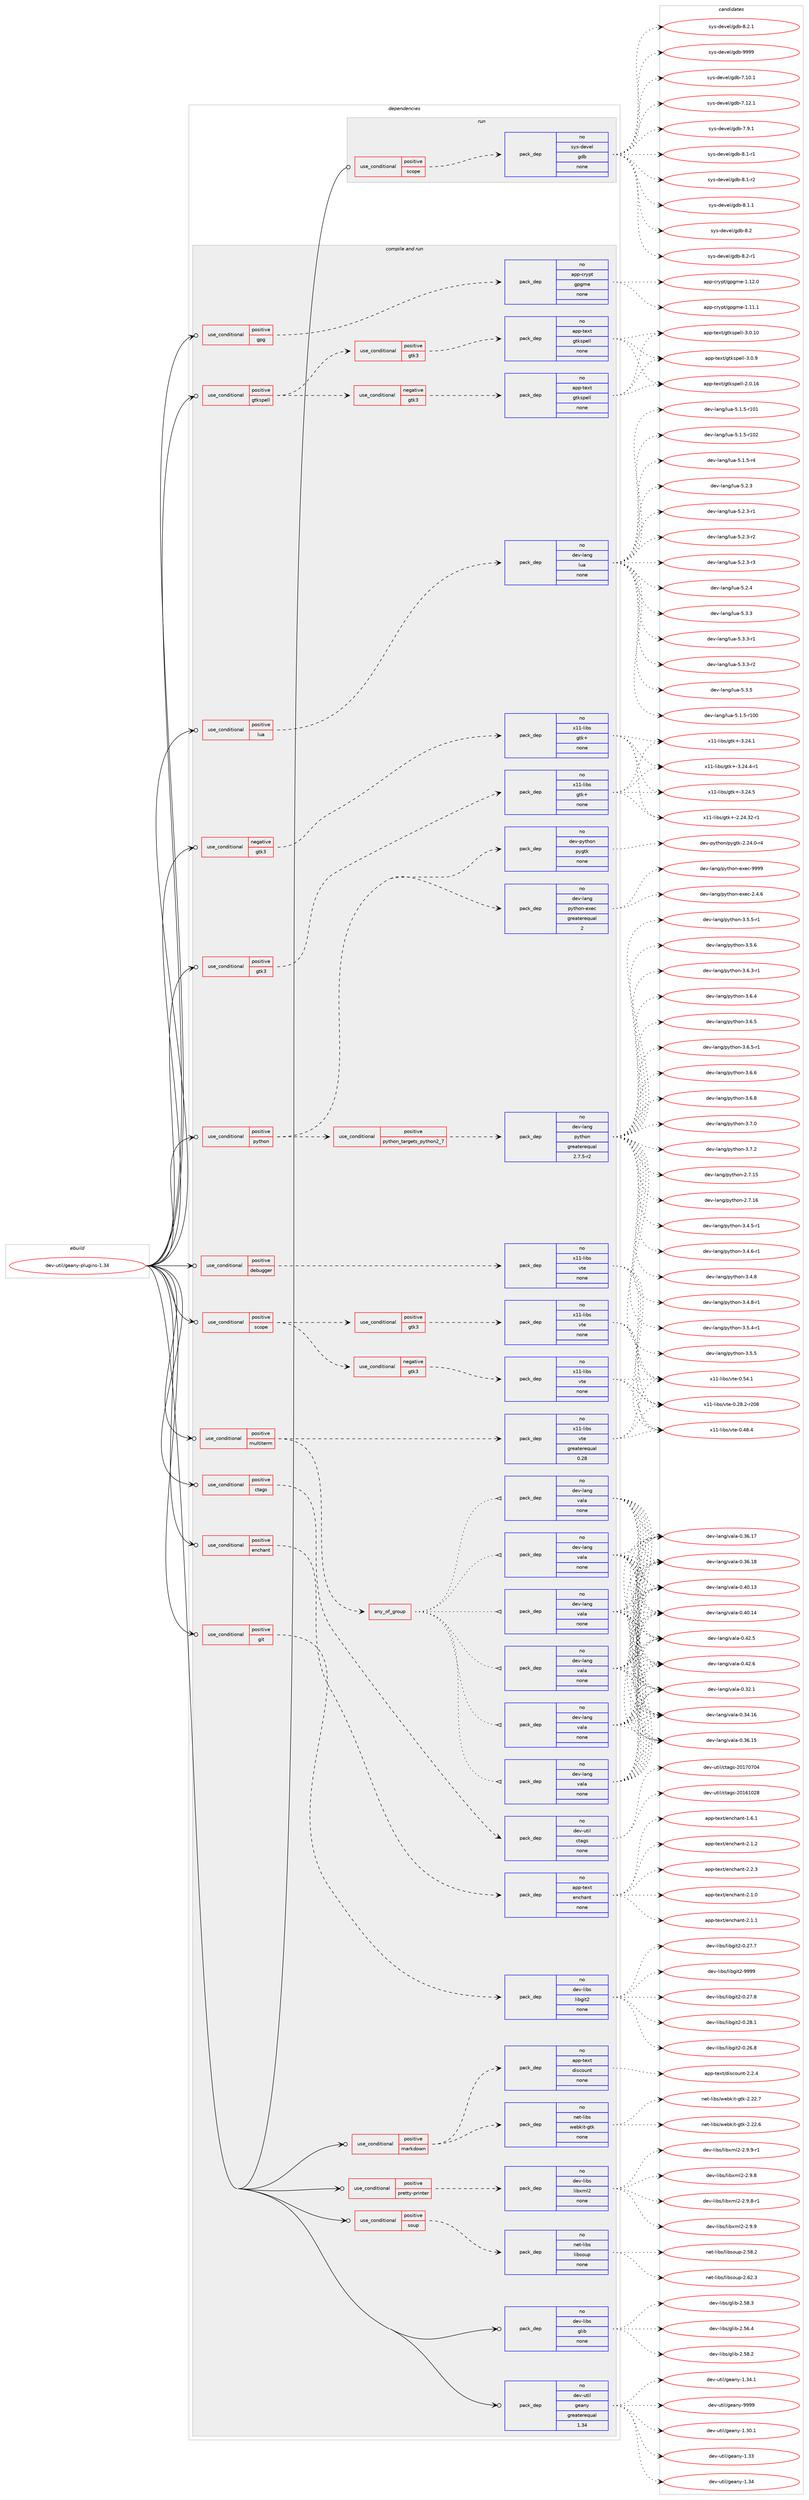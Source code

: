 digraph prolog {

# *************
# Graph options
# *************

newrank=true;
concentrate=true;
compound=true;
graph [rankdir=LR,fontname=Helvetica,fontsize=10,ranksep=1.5];#, ranksep=2.5, nodesep=0.2];
edge  [arrowhead=vee];
node  [fontname=Helvetica,fontsize=10];

# **********
# The ebuild
# **********

subgraph cluster_leftcol {
color=gray;
rank=same;
label=<<i>ebuild</i>>;
id [label="dev-util/geany-plugins-1.34", color=red, width=4, href="../dev-util/geany-plugins-1.34.svg"];
}

# ****************
# The dependencies
# ****************

subgraph cluster_midcol {
color=gray;
label=<<i>dependencies</i>>;
subgraph cluster_compile {
fillcolor="#eeeeee";
style=filled;
label=<<i>compile</i>>;
}
subgraph cluster_compileandrun {
fillcolor="#eeeeee";
style=filled;
label=<<i>compile and run</i>>;
subgraph cond424406 {
dependency1545572 [label=<<TABLE BORDER="0" CELLBORDER="1" CELLSPACING="0" CELLPADDING="4"><TR><TD ROWSPAN="3" CELLPADDING="10">use_conditional</TD></TR><TR><TD>negative</TD></TR><TR><TD>gtk3</TD></TR></TABLE>>, shape=none, color=red];
subgraph pack1097528 {
dependency1545573 [label=<<TABLE BORDER="0" CELLBORDER="1" CELLSPACING="0" CELLPADDING="4" WIDTH="220"><TR><TD ROWSPAN="6" CELLPADDING="30">pack_dep</TD></TR><TR><TD WIDTH="110">no</TD></TR><TR><TD>x11-libs</TD></TR><TR><TD>gtk+</TD></TR><TR><TD>none</TD></TR><TR><TD></TD></TR></TABLE>>, shape=none, color=blue];
}
dependency1545572:e -> dependency1545573:w [weight=20,style="dashed",arrowhead="vee"];
}
id:e -> dependency1545572:w [weight=20,style="solid",arrowhead="odotvee"];
subgraph cond424407 {
dependency1545574 [label=<<TABLE BORDER="0" CELLBORDER="1" CELLSPACING="0" CELLPADDING="4"><TR><TD ROWSPAN="3" CELLPADDING="10">use_conditional</TD></TR><TR><TD>positive</TD></TR><TR><TD>ctags</TD></TR></TABLE>>, shape=none, color=red];
subgraph pack1097529 {
dependency1545575 [label=<<TABLE BORDER="0" CELLBORDER="1" CELLSPACING="0" CELLPADDING="4" WIDTH="220"><TR><TD ROWSPAN="6" CELLPADDING="30">pack_dep</TD></TR><TR><TD WIDTH="110">no</TD></TR><TR><TD>dev-util</TD></TR><TR><TD>ctags</TD></TR><TR><TD>none</TD></TR><TR><TD></TD></TR></TABLE>>, shape=none, color=blue];
}
dependency1545574:e -> dependency1545575:w [weight=20,style="dashed",arrowhead="vee"];
}
id:e -> dependency1545574:w [weight=20,style="solid",arrowhead="odotvee"];
subgraph cond424408 {
dependency1545576 [label=<<TABLE BORDER="0" CELLBORDER="1" CELLSPACING="0" CELLPADDING="4"><TR><TD ROWSPAN="3" CELLPADDING="10">use_conditional</TD></TR><TR><TD>positive</TD></TR><TR><TD>debugger</TD></TR></TABLE>>, shape=none, color=red];
subgraph pack1097530 {
dependency1545577 [label=<<TABLE BORDER="0" CELLBORDER="1" CELLSPACING="0" CELLPADDING="4" WIDTH="220"><TR><TD ROWSPAN="6" CELLPADDING="30">pack_dep</TD></TR><TR><TD WIDTH="110">no</TD></TR><TR><TD>x11-libs</TD></TR><TR><TD>vte</TD></TR><TR><TD>none</TD></TR><TR><TD></TD></TR></TABLE>>, shape=none, color=blue];
}
dependency1545576:e -> dependency1545577:w [weight=20,style="dashed",arrowhead="vee"];
}
id:e -> dependency1545576:w [weight=20,style="solid",arrowhead="odotvee"];
subgraph cond424409 {
dependency1545578 [label=<<TABLE BORDER="0" CELLBORDER="1" CELLSPACING="0" CELLPADDING="4"><TR><TD ROWSPAN="3" CELLPADDING="10">use_conditional</TD></TR><TR><TD>positive</TD></TR><TR><TD>enchant</TD></TR></TABLE>>, shape=none, color=red];
subgraph pack1097531 {
dependency1545579 [label=<<TABLE BORDER="0" CELLBORDER="1" CELLSPACING="0" CELLPADDING="4" WIDTH="220"><TR><TD ROWSPAN="6" CELLPADDING="30">pack_dep</TD></TR><TR><TD WIDTH="110">no</TD></TR><TR><TD>app-text</TD></TR><TR><TD>enchant</TD></TR><TR><TD>none</TD></TR><TR><TD></TD></TR></TABLE>>, shape=none, color=blue];
}
dependency1545578:e -> dependency1545579:w [weight=20,style="dashed",arrowhead="vee"];
}
id:e -> dependency1545578:w [weight=20,style="solid",arrowhead="odotvee"];
subgraph cond424410 {
dependency1545580 [label=<<TABLE BORDER="0" CELLBORDER="1" CELLSPACING="0" CELLPADDING="4"><TR><TD ROWSPAN="3" CELLPADDING="10">use_conditional</TD></TR><TR><TD>positive</TD></TR><TR><TD>git</TD></TR></TABLE>>, shape=none, color=red];
subgraph pack1097532 {
dependency1545581 [label=<<TABLE BORDER="0" CELLBORDER="1" CELLSPACING="0" CELLPADDING="4" WIDTH="220"><TR><TD ROWSPAN="6" CELLPADDING="30">pack_dep</TD></TR><TR><TD WIDTH="110">no</TD></TR><TR><TD>dev-libs</TD></TR><TR><TD>libgit2</TD></TR><TR><TD>none</TD></TR><TR><TD></TD></TR></TABLE>>, shape=none, color=blue];
}
dependency1545580:e -> dependency1545581:w [weight=20,style="dashed",arrowhead="vee"];
}
id:e -> dependency1545580:w [weight=20,style="solid",arrowhead="odotvee"];
subgraph cond424411 {
dependency1545582 [label=<<TABLE BORDER="0" CELLBORDER="1" CELLSPACING="0" CELLPADDING="4"><TR><TD ROWSPAN="3" CELLPADDING="10">use_conditional</TD></TR><TR><TD>positive</TD></TR><TR><TD>gpg</TD></TR></TABLE>>, shape=none, color=red];
subgraph pack1097533 {
dependency1545583 [label=<<TABLE BORDER="0" CELLBORDER="1" CELLSPACING="0" CELLPADDING="4" WIDTH="220"><TR><TD ROWSPAN="6" CELLPADDING="30">pack_dep</TD></TR><TR><TD WIDTH="110">no</TD></TR><TR><TD>app-crypt</TD></TR><TR><TD>gpgme</TD></TR><TR><TD>none</TD></TR><TR><TD></TD></TR></TABLE>>, shape=none, color=blue];
}
dependency1545582:e -> dependency1545583:w [weight=20,style="dashed",arrowhead="vee"];
}
id:e -> dependency1545582:w [weight=20,style="solid",arrowhead="odotvee"];
subgraph cond424412 {
dependency1545584 [label=<<TABLE BORDER="0" CELLBORDER="1" CELLSPACING="0" CELLPADDING="4"><TR><TD ROWSPAN="3" CELLPADDING="10">use_conditional</TD></TR><TR><TD>positive</TD></TR><TR><TD>gtk3</TD></TR></TABLE>>, shape=none, color=red];
subgraph pack1097534 {
dependency1545585 [label=<<TABLE BORDER="0" CELLBORDER="1" CELLSPACING="0" CELLPADDING="4" WIDTH="220"><TR><TD ROWSPAN="6" CELLPADDING="30">pack_dep</TD></TR><TR><TD WIDTH="110">no</TD></TR><TR><TD>x11-libs</TD></TR><TR><TD>gtk+</TD></TR><TR><TD>none</TD></TR><TR><TD></TD></TR></TABLE>>, shape=none, color=blue];
}
dependency1545584:e -> dependency1545585:w [weight=20,style="dashed",arrowhead="vee"];
}
id:e -> dependency1545584:w [weight=20,style="solid",arrowhead="odotvee"];
subgraph cond424413 {
dependency1545586 [label=<<TABLE BORDER="0" CELLBORDER="1" CELLSPACING="0" CELLPADDING="4"><TR><TD ROWSPAN="3" CELLPADDING="10">use_conditional</TD></TR><TR><TD>positive</TD></TR><TR><TD>gtkspell</TD></TR></TABLE>>, shape=none, color=red];
subgraph cond424414 {
dependency1545587 [label=<<TABLE BORDER="0" CELLBORDER="1" CELLSPACING="0" CELLPADDING="4"><TR><TD ROWSPAN="3" CELLPADDING="10">use_conditional</TD></TR><TR><TD>positive</TD></TR><TR><TD>gtk3</TD></TR></TABLE>>, shape=none, color=red];
subgraph pack1097535 {
dependency1545588 [label=<<TABLE BORDER="0" CELLBORDER="1" CELLSPACING="0" CELLPADDING="4" WIDTH="220"><TR><TD ROWSPAN="6" CELLPADDING="30">pack_dep</TD></TR><TR><TD WIDTH="110">no</TD></TR><TR><TD>app-text</TD></TR><TR><TD>gtkspell</TD></TR><TR><TD>none</TD></TR><TR><TD></TD></TR></TABLE>>, shape=none, color=blue];
}
dependency1545587:e -> dependency1545588:w [weight=20,style="dashed",arrowhead="vee"];
}
dependency1545586:e -> dependency1545587:w [weight=20,style="dashed",arrowhead="vee"];
subgraph cond424415 {
dependency1545589 [label=<<TABLE BORDER="0" CELLBORDER="1" CELLSPACING="0" CELLPADDING="4"><TR><TD ROWSPAN="3" CELLPADDING="10">use_conditional</TD></TR><TR><TD>negative</TD></TR><TR><TD>gtk3</TD></TR></TABLE>>, shape=none, color=red];
subgraph pack1097536 {
dependency1545590 [label=<<TABLE BORDER="0" CELLBORDER="1" CELLSPACING="0" CELLPADDING="4" WIDTH="220"><TR><TD ROWSPAN="6" CELLPADDING="30">pack_dep</TD></TR><TR><TD WIDTH="110">no</TD></TR><TR><TD>app-text</TD></TR><TR><TD>gtkspell</TD></TR><TR><TD>none</TD></TR><TR><TD></TD></TR></TABLE>>, shape=none, color=blue];
}
dependency1545589:e -> dependency1545590:w [weight=20,style="dashed",arrowhead="vee"];
}
dependency1545586:e -> dependency1545589:w [weight=20,style="dashed",arrowhead="vee"];
}
id:e -> dependency1545586:w [weight=20,style="solid",arrowhead="odotvee"];
subgraph cond424416 {
dependency1545591 [label=<<TABLE BORDER="0" CELLBORDER="1" CELLSPACING="0" CELLPADDING="4"><TR><TD ROWSPAN="3" CELLPADDING="10">use_conditional</TD></TR><TR><TD>positive</TD></TR><TR><TD>lua</TD></TR></TABLE>>, shape=none, color=red];
subgraph pack1097537 {
dependency1545592 [label=<<TABLE BORDER="0" CELLBORDER="1" CELLSPACING="0" CELLPADDING="4" WIDTH="220"><TR><TD ROWSPAN="6" CELLPADDING="30">pack_dep</TD></TR><TR><TD WIDTH="110">no</TD></TR><TR><TD>dev-lang</TD></TR><TR><TD>lua</TD></TR><TR><TD>none</TD></TR><TR><TD></TD></TR></TABLE>>, shape=none, color=blue];
}
dependency1545591:e -> dependency1545592:w [weight=20,style="dashed",arrowhead="vee"];
}
id:e -> dependency1545591:w [weight=20,style="solid",arrowhead="odotvee"];
subgraph cond424417 {
dependency1545593 [label=<<TABLE BORDER="0" CELLBORDER="1" CELLSPACING="0" CELLPADDING="4"><TR><TD ROWSPAN="3" CELLPADDING="10">use_conditional</TD></TR><TR><TD>positive</TD></TR><TR><TD>markdown</TD></TR></TABLE>>, shape=none, color=red];
subgraph pack1097538 {
dependency1545594 [label=<<TABLE BORDER="0" CELLBORDER="1" CELLSPACING="0" CELLPADDING="4" WIDTH="220"><TR><TD ROWSPAN="6" CELLPADDING="30">pack_dep</TD></TR><TR><TD WIDTH="110">no</TD></TR><TR><TD>app-text</TD></TR><TR><TD>discount</TD></TR><TR><TD>none</TD></TR><TR><TD></TD></TR></TABLE>>, shape=none, color=blue];
}
dependency1545593:e -> dependency1545594:w [weight=20,style="dashed",arrowhead="vee"];
subgraph pack1097539 {
dependency1545595 [label=<<TABLE BORDER="0" CELLBORDER="1" CELLSPACING="0" CELLPADDING="4" WIDTH="220"><TR><TD ROWSPAN="6" CELLPADDING="30">pack_dep</TD></TR><TR><TD WIDTH="110">no</TD></TR><TR><TD>net-libs</TD></TR><TR><TD>webkit-gtk</TD></TR><TR><TD>none</TD></TR><TR><TD></TD></TR></TABLE>>, shape=none, color=blue];
}
dependency1545593:e -> dependency1545595:w [weight=20,style="dashed",arrowhead="vee"];
}
id:e -> dependency1545593:w [weight=20,style="solid",arrowhead="odotvee"];
subgraph cond424418 {
dependency1545596 [label=<<TABLE BORDER="0" CELLBORDER="1" CELLSPACING="0" CELLPADDING="4"><TR><TD ROWSPAN="3" CELLPADDING="10">use_conditional</TD></TR><TR><TD>positive</TD></TR><TR><TD>multiterm</TD></TR></TABLE>>, shape=none, color=red];
subgraph any23045 {
dependency1545597 [label=<<TABLE BORDER="0" CELLBORDER="1" CELLSPACING="0" CELLPADDING="4"><TR><TD CELLPADDING="10">any_of_group</TD></TR></TABLE>>, shape=none, color=red];subgraph pack1097540 {
dependency1545598 [label=<<TABLE BORDER="0" CELLBORDER="1" CELLSPACING="0" CELLPADDING="4" WIDTH="220"><TR><TD ROWSPAN="6" CELLPADDING="30">pack_dep</TD></TR><TR><TD WIDTH="110">no</TD></TR><TR><TD>dev-lang</TD></TR><TR><TD>vala</TD></TR><TR><TD>none</TD></TR><TR><TD></TD></TR></TABLE>>, shape=none, color=blue];
}
dependency1545597:e -> dependency1545598:w [weight=20,style="dotted",arrowhead="oinv"];
subgraph pack1097541 {
dependency1545599 [label=<<TABLE BORDER="0" CELLBORDER="1" CELLSPACING="0" CELLPADDING="4" WIDTH="220"><TR><TD ROWSPAN="6" CELLPADDING="30">pack_dep</TD></TR><TR><TD WIDTH="110">no</TD></TR><TR><TD>dev-lang</TD></TR><TR><TD>vala</TD></TR><TR><TD>none</TD></TR><TR><TD></TD></TR></TABLE>>, shape=none, color=blue];
}
dependency1545597:e -> dependency1545599:w [weight=20,style="dotted",arrowhead="oinv"];
subgraph pack1097542 {
dependency1545600 [label=<<TABLE BORDER="0" CELLBORDER="1" CELLSPACING="0" CELLPADDING="4" WIDTH="220"><TR><TD ROWSPAN="6" CELLPADDING="30">pack_dep</TD></TR><TR><TD WIDTH="110">no</TD></TR><TR><TD>dev-lang</TD></TR><TR><TD>vala</TD></TR><TR><TD>none</TD></TR><TR><TD></TD></TR></TABLE>>, shape=none, color=blue];
}
dependency1545597:e -> dependency1545600:w [weight=20,style="dotted",arrowhead="oinv"];
subgraph pack1097543 {
dependency1545601 [label=<<TABLE BORDER="0" CELLBORDER="1" CELLSPACING="0" CELLPADDING="4" WIDTH="220"><TR><TD ROWSPAN="6" CELLPADDING="30">pack_dep</TD></TR><TR><TD WIDTH="110">no</TD></TR><TR><TD>dev-lang</TD></TR><TR><TD>vala</TD></TR><TR><TD>none</TD></TR><TR><TD></TD></TR></TABLE>>, shape=none, color=blue];
}
dependency1545597:e -> dependency1545601:w [weight=20,style="dotted",arrowhead="oinv"];
subgraph pack1097544 {
dependency1545602 [label=<<TABLE BORDER="0" CELLBORDER="1" CELLSPACING="0" CELLPADDING="4" WIDTH="220"><TR><TD ROWSPAN="6" CELLPADDING="30">pack_dep</TD></TR><TR><TD WIDTH="110">no</TD></TR><TR><TD>dev-lang</TD></TR><TR><TD>vala</TD></TR><TR><TD>none</TD></TR><TR><TD></TD></TR></TABLE>>, shape=none, color=blue];
}
dependency1545597:e -> dependency1545602:w [weight=20,style="dotted",arrowhead="oinv"];
subgraph pack1097545 {
dependency1545603 [label=<<TABLE BORDER="0" CELLBORDER="1" CELLSPACING="0" CELLPADDING="4" WIDTH="220"><TR><TD ROWSPAN="6" CELLPADDING="30">pack_dep</TD></TR><TR><TD WIDTH="110">no</TD></TR><TR><TD>dev-lang</TD></TR><TR><TD>vala</TD></TR><TR><TD>none</TD></TR><TR><TD></TD></TR></TABLE>>, shape=none, color=blue];
}
dependency1545597:e -> dependency1545603:w [weight=20,style="dotted",arrowhead="oinv"];
}
dependency1545596:e -> dependency1545597:w [weight=20,style="dashed",arrowhead="vee"];
subgraph pack1097546 {
dependency1545604 [label=<<TABLE BORDER="0" CELLBORDER="1" CELLSPACING="0" CELLPADDING="4" WIDTH="220"><TR><TD ROWSPAN="6" CELLPADDING="30">pack_dep</TD></TR><TR><TD WIDTH="110">no</TD></TR><TR><TD>x11-libs</TD></TR><TR><TD>vte</TD></TR><TR><TD>greaterequal</TD></TR><TR><TD>0.28</TD></TR></TABLE>>, shape=none, color=blue];
}
dependency1545596:e -> dependency1545604:w [weight=20,style="dashed",arrowhead="vee"];
}
id:e -> dependency1545596:w [weight=20,style="solid",arrowhead="odotvee"];
subgraph cond424419 {
dependency1545605 [label=<<TABLE BORDER="0" CELLBORDER="1" CELLSPACING="0" CELLPADDING="4"><TR><TD ROWSPAN="3" CELLPADDING="10">use_conditional</TD></TR><TR><TD>positive</TD></TR><TR><TD>pretty-printer</TD></TR></TABLE>>, shape=none, color=red];
subgraph pack1097547 {
dependency1545606 [label=<<TABLE BORDER="0" CELLBORDER="1" CELLSPACING="0" CELLPADDING="4" WIDTH="220"><TR><TD ROWSPAN="6" CELLPADDING="30">pack_dep</TD></TR><TR><TD WIDTH="110">no</TD></TR><TR><TD>dev-libs</TD></TR><TR><TD>libxml2</TD></TR><TR><TD>none</TD></TR><TR><TD></TD></TR></TABLE>>, shape=none, color=blue];
}
dependency1545605:e -> dependency1545606:w [weight=20,style="dashed",arrowhead="vee"];
}
id:e -> dependency1545605:w [weight=20,style="solid",arrowhead="odotvee"];
subgraph cond424420 {
dependency1545607 [label=<<TABLE BORDER="0" CELLBORDER="1" CELLSPACING="0" CELLPADDING="4"><TR><TD ROWSPAN="3" CELLPADDING="10">use_conditional</TD></TR><TR><TD>positive</TD></TR><TR><TD>python</TD></TR></TABLE>>, shape=none, color=red];
subgraph pack1097548 {
dependency1545608 [label=<<TABLE BORDER="0" CELLBORDER="1" CELLSPACING="0" CELLPADDING="4" WIDTH="220"><TR><TD ROWSPAN="6" CELLPADDING="30">pack_dep</TD></TR><TR><TD WIDTH="110">no</TD></TR><TR><TD>dev-python</TD></TR><TR><TD>pygtk</TD></TR><TR><TD>none</TD></TR><TR><TD></TD></TR></TABLE>>, shape=none, color=blue];
}
dependency1545607:e -> dependency1545608:w [weight=20,style="dashed",arrowhead="vee"];
subgraph cond424421 {
dependency1545609 [label=<<TABLE BORDER="0" CELLBORDER="1" CELLSPACING="0" CELLPADDING="4"><TR><TD ROWSPAN="3" CELLPADDING="10">use_conditional</TD></TR><TR><TD>positive</TD></TR><TR><TD>python_targets_python2_7</TD></TR></TABLE>>, shape=none, color=red];
subgraph pack1097549 {
dependency1545610 [label=<<TABLE BORDER="0" CELLBORDER="1" CELLSPACING="0" CELLPADDING="4" WIDTH="220"><TR><TD ROWSPAN="6" CELLPADDING="30">pack_dep</TD></TR><TR><TD WIDTH="110">no</TD></TR><TR><TD>dev-lang</TD></TR><TR><TD>python</TD></TR><TR><TD>greaterequal</TD></TR><TR><TD>2.7.5-r2</TD></TR></TABLE>>, shape=none, color=blue];
}
dependency1545609:e -> dependency1545610:w [weight=20,style="dashed",arrowhead="vee"];
}
dependency1545607:e -> dependency1545609:w [weight=20,style="dashed",arrowhead="vee"];
subgraph pack1097550 {
dependency1545611 [label=<<TABLE BORDER="0" CELLBORDER="1" CELLSPACING="0" CELLPADDING="4" WIDTH="220"><TR><TD ROWSPAN="6" CELLPADDING="30">pack_dep</TD></TR><TR><TD WIDTH="110">no</TD></TR><TR><TD>dev-lang</TD></TR><TR><TD>python-exec</TD></TR><TR><TD>greaterequal</TD></TR><TR><TD>2</TD></TR></TABLE>>, shape=none, color=blue];
}
dependency1545607:e -> dependency1545611:w [weight=20,style="dashed",arrowhead="vee"];
}
id:e -> dependency1545607:w [weight=20,style="solid",arrowhead="odotvee"];
subgraph cond424422 {
dependency1545612 [label=<<TABLE BORDER="0" CELLBORDER="1" CELLSPACING="0" CELLPADDING="4"><TR><TD ROWSPAN="3" CELLPADDING="10">use_conditional</TD></TR><TR><TD>positive</TD></TR><TR><TD>scope</TD></TR></TABLE>>, shape=none, color=red];
subgraph cond424423 {
dependency1545613 [label=<<TABLE BORDER="0" CELLBORDER="1" CELLSPACING="0" CELLPADDING="4"><TR><TD ROWSPAN="3" CELLPADDING="10">use_conditional</TD></TR><TR><TD>positive</TD></TR><TR><TD>gtk3</TD></TR></TABLE>>, shape=none, color=red];
subgraph pack1097551 {
dependency1545614 [label=<<TABLE BORDER="0" CELLBORDER="1" CELLSPACING="0" CELLPADDING="4" WIDTH="220"><TR><TD ROWSPAN="6" CELLPADDING="30">pack_dep</TD></TR><TR><TD WIDTH="110">no</TD></TR><TR><TD>x11-libs</TD></TR><TR><TD>vte</TD></TR><TR><TD>none</TD></TR><TR><TD></TD></TR></TABLE>>, shape=none, color=blue];
}
dependency1545613:e -> dependency1545614:w [weight=20,style="dashed",arrowhead="vee"];
}
dependency1545612:e -> dependency1545613:w [weight=20,style="dashed",arrowhead="vee"];
subgraph cond424424 {
dependency1545615 [label=<<TABLE BORDER="0" CELLBORDER="1" CELLSPACING="0" CELLPADDING="4"><TR><TD ROWSPAN="3" CELLPADDING="10">use_conditional</TD></TR><TR><TD>negative</TD></TR><TR><TD>gtk3</TD></TR></TABLE>>, shape=none, color=red];
subgraph pack1097552 {
dependency1545616 [label=<<TABLE BORDER="0" CELLBORDER="1" CELLSPACING="0" CELLPADDING="4" WIDTH="220"><TR><TD ROWSPAN="6" CELLPADDING="30">pack_dep</TD></TR><TR><TD WIDTH="110">no</TD></TR><TR><TD>x11-libs</TD></TR><TR><TD>vte</TD></TR><TR><TD>none</TD></TR><TR><TD></TD></TR></TABLE>>, shape=none, color=blue];
}
dependency1545615:e -> dependency1545616:w [weight=20,style="dashed",arrowhead="vee"];
}
dependency1545612:e -> dependency1545615:w [weight=20,style="dashed",arrowhead="vee"];
}
id:e -> dependency1545612:w [weight=20,style="solid",arrowhead="odotvee"];
subgraph cond424425 {
dependency1545617 [label=<<TABLE BORDER="0" CELLBORDER="1" CELLSPACING="0" CELLPADDING="4"><TR><TD ROWSPAN="3" CELLPADDING="10">use_conditional</TD></TR><TR><TD>positive</TD></TR><TR><TD>soup</TD></TR></TABLE>>, shape=none, color=red];
subgraph pack1097553 {
dependency1545618 [label=<<TABLE BORDER="0" CELLBORDER="1" CELLSPACING="0" CELLPADDING="4" WIDTH="220"><TR><TD ROWSPAN="6" CELLPADDING="30">pack_dep</TD></TR><TR><TD WIDTH="110">no</TD></TR><TR><TD>net-libs</TD></TR><TR><TD>libsoup</TD></TR><TR><TD>none</TD></TR><TR><TD></TD></TR></TABLE>>, shape=none, color=blue];
}
dependency1545617:e -> dependency1545618:w [weight=20,style="dashed",arrowhead="vee"];
}
id:e -> dependency1545617:w [weight=20,style="solid",arrowhead="odotvee"];
subgraph pack1097554 {
dependency1545619 [label=<<TABLE BORDER="0" CELLBORDER="1" CELLSPACING="0" CELLPADDING="4" WIDTH="220"><TR><TD ROWSPAN="6" CELLPADDING="30">pack_dep</TD></TR><TR><TD WIDTH="110">no</TD></TR><TR><TD>dev-libs</TD></TR><TR><TD>glib</TD></TR><TR><TD>none</TD></TR><TR><TD></TD></TR></TABLE>>, shape=none, color=blue];
}
id:e -> dependency1545619:w [weight=20,style="solid",arrowhead="odotvee"];
subgraph pack1097555 {
dependency1545620 [label=<<TABLE BORDER="0" CELLBORDER="1" CELLSPACING="0" CELLPADDING="4" WIDTH="220"><TR><TD ROWSPAN="6" CELLPADDING="30">pack_dep</TD></TR><TR><TD WIDTH="110">no</TD></TR><TR><TD>dev-util</TD></TR><TR><TD>geany</TD></TR><TR><TD>greaterequal</TD></TR><TR><TD>1.34</TD></TR></TABLE>>, shape=none, color=blue];
}
id:e -> dependency1545620:w [weight=20,style="solid",arrowhead="odotvee"];
}
subgraph cluster_run {
fillcolor="#eeeeee";
style=filled;
label=<<i>run</i>>;
subgraph cond424426 {
dependency1545621 [label=<<TABLE BORDER="0" CELLBORDER="1" CELLSPACING="0" CELLPADDING="4"><TR><TD ROWSPAN="3" CELLPADDING="10">use_conditional</TD></TR><TR><TD>positive</TD></TR><TR><TD>scope</TD></TR></TABLE>>, shape=none, color=red];
subgraph pack1097556 {
dependency1545622 [label=<<TABLE BORDER="0" CELLBORDER="1" CELLSPACING="0" CELLPADDING="4" WIDTH="220"><TR><TD ROWSPAN="6" CELLPADDING="30">pack_dep</TD></TR><TR><TD WIDTH="110">no</TD></TR><TR><TD>sys-devel</TD></TR><TR><TD>gdb</TD></TR><TR><TD>none</TD></TR><TR><TD></TD></TR></TABLE>>, shape=none, color=blue];
}
dependency1545621:e -> dependency1545622:w [weight=20,style="dashed",arrowhead="vee"];
}
id:e -> dependency1545621:w [weight=20,style="solid",arrowhead="odot"];
}
}

# **************
# The candidates
# **************

subgraph cluster_choices {
rank=same;
color=gray;
label=<<i>candidates</i>>;

subgraph choice1097528 {
color=black;
nodesep=1;
choice12049494510810598115471031161074345504650524651504511449 [label="x11-libs/gtk+-2.24.32-r1", color=red, width=4,href="../x11-libs/gtk+-2.24.32-r1.svg"];
choice12049494510810598115471031161074345514650524649 [label="x11-libs/gtk+-3.24.1", color=red, width=4,href="../x11-libs/gtk+-3.24.1.svg"];
choice120494945108105981154710311610743455146505246524511449 [label="x11-libs/gtk+-3.24.4-r1", color=red, width=4,href="../x11-libs/gtk+-3.24.4-r1.svg"];
choice12049494510810598115471031161074345514650524653 [label="x11-libs/gtk+-3.24.5", color=red, width=4,href="../x11-libs/gtk+-3.24.5.svg"];
dependency1545573:e -> choice12049494510810598115471031161074345504650524651504511449:w [style=dotted,weight="100"];
dependency1545573:e -> choice12049494510810598115471031161074345514650524649:w [style=dotted,weight="100"];
dependency1545573:e -> choice120494945108105981154710311610743455146505246524511449:w [style=dotted,weight="100"];
dependency1545573:e -> choice12049494510810598115471031161074345514650524653:w [style=dotted,weight="100"];
}
subgraph choice1097529 {
color=black;
nodesep=1;
choice10010111845117116105108479911697103115455048495449485056 [label="dev-util/ctags-20161028", color=red, width=4,href="../dev-util/ctags-20161028.svg"];
choice10010111845117116105108479911697103115455048495548554852 [label="dev-util/ctags-20170704", color=red, width=4,href="../dev-util/ctags-20170704.svg"];
dependency1545575:e -> choice10010111845117116105108479911697103115455048495449485056:w [style=dotted,weight="100"];
dependency1545575:e -> choice10010111845117116105108479911697103115455048495548554852:w [style=dotted,weight="100"];
}
subgraph choice1097530 {
color=black;
nodesep=1;
choice12049494510810598115471181161014548465056465045114504856 [label="x11-libs/vte-0.28.2-r208", color=red, width=4,href="../x11-libs/vte-0.28.2-r208.svg"];
choice120494945108105981154711811610145484652564652 [label="x11-libs/vte-0.48.4", color=red, width=4,href="../x11-libs/vte-0.48.4.svg"];
choice120494945108105981154711811610145484653524649 [label="x11-libs/vte-0.54.1", color=red, width=4,href="../x11-libs/vte-0.54.1.svg"];
dependency1545577:e -> choice12049494510810598115471181161014548465056465045114504856:w [style=dotted,weight="100"];
dependency1545577:e -> choice120494945108105981154711811610145484652564652:w [style=dotted,weight="100"];
dependency1545577:e -> choice120494945108105981154711811610145484653524649:w [style=dotted,weight="100"];
}
subgraph choice1097531 {
color=black;
nodesep=1;
choice9711211245116101120116471011109910497110116454946544649 [label="app-text/enchant-1.6.1", color=red, width=4,href="../app-text/enchant-1.6.1.svg"];
choice9711211245116101120116471011109910497110116455046494648 [label="app-text/enchant-2.1.0", color=red, width=4,href="../app-text/enchant-2.1.0.svg"];
choice9711211245116101120116471011109910497110116455046494649 [label="app-text/enchant-2.1.1", color=red, width=4,href="../app-text/enchant-2.1.1.svg"];
choice9711211245116101120116471011109910497110116455046494650 [label="app-text/enchant-2.1.2", color=red, width=4,href="../app-text/enchant-2.1.2.svg"];
choice9711211245116101120116471011109910497110116455046504651 [label="app-text/enchant-2.2.3", color=red, width=4,href="../app-text/enchant-2.2.3.svg"];
dependency1545579:e -> choice9711211245116101120116471011109910497110116454946544649:w [style=dotted,weight="100"];
dependency1545579:e -> choice9711211245116101120116471011109910497110116455046494648:w [style=dotted,weight="100"];
dependency1545579:e -> choice9711211245116101120116471011109910497110116455046494649:w [style=dotted,weight="100"];
dependency1545579:e -> choice9711211245116101120116471011109910497110116455046494650:w [style=dotted,weight="100"];
dependency1545579:e -> choice9711211245116101120116471011109910497110116455046504651:w [style=dotted,weight="100"];
}
subgraph choice1097532 {
color=black;
nodesep=1;
choice100101118451081059811547108105981031051165045484650544656 [label="dev-libs/libgit2-0.26.8", color=red, width=4,href="../dev-libs/libgit2-0.26.8.svg"];
choice100101118451081059811547108105981031051165045484650554655 [label="dev-libs/libgit2-0.27.7", color=red, width=4,href="../dev-libs/libgit2-0.27.7.svg"];
choice100101118451081059811547108105981031051165045484650554656 [label="dev-libs/libgit2-0.27.8", color=red, width=4,href="../dev-libs/libgit2-0.27.8.svg"];
choice100101118451081059811547108105981031051165045484650564649 [label="dev-libs/libgit2-0.28.1", color=red, width=4,href="../dev-libs/libgit2-0.28.1.svg"];
choice10010111845108105981154710810598103105116504557575757 [label="dev-libs/libgit2-9999", color=red, width=4,href="../dev-libs/libgit2-9999.svg"];
dependency1545581:e -> choice100101118451081059811547108105981031051165045484650544656:w [style=dotted,weight="100"];
dependency1545581:e -> choice100101118451081059811547108105981031051165045484650554655:w [style=dotted,weight="100"];
dependency1545581:e -> choice100101118451081059811547108105981031051165045484650554656:w [style=dotted,weight="100"];
dependency1545581:e -> choice100101118451081059811547108105981031051165045484650564649:w [style=dotted,weight="100"];
dependency1545581:e -> choice10010111845108105981154710810598103105116504557575757:w [style=dotted,weight="100"];
}
subgraph choice1097533 {
color=black;
nodesep=1;
choice9711211245991141211121164710311210310910145494649494649 [label="app-crypt/gpgme-1.11.1", color=red, width=4,href="../app-crypt/gpgme-1.11.1.svg"];
choice9711211245991141211121164710311210310910145494649504648 [label="app-crypt/gpgme-1.12.0", color=red, width=4,href="../app-crypt/gpgme-1.12.0.svg"];
dependency1545583:e -> choice9711211245991141211121164710311210310910145494649494649:w [style=dotted,weight="100"];
dependency1545583:e -> choice9711211245991141211121164710311210310910145494649504648:w [style=dotted,weight="100"];
}
subgraph choice1097534 {
color=black;
nodesep=1;
choice12049494510810598115471031161074345504650524651504511449 [label="x11-libs/gtk+-2.24.32-r1", color=red, width=4,href="../x11-libs/gtk+-2.24.32-r1.svg"];
choice12049494510810598115471031161074345514650524649 [label="x11-libs/gtk+-3.24.1", color=red, width=4,href="../x11-libs/gtk+-3.24.1.svg"];
choice120494945108105981154710311610743455146505246524511449 [label="x11-libs/gtk+-3.24.4-r1", color=red, width=4,href="../x11-libs/gtk+-3.24.4-r1.svg"];
choice12049494510810598115471031161074345514650524653 [label="x11-libs/gtk+-3.24.5", color=red, width=4,href="../x11-libs/gtk+-3.24.5.svg"];
dependency1545585:e -> choice12049494510810598115471031161074345504650524651504511449:w [style=dotted,weight="100"];
dependency1545585:e -> choice12049494510810598115471031161074345514650524649:w [style=dotted,weight="100"];
dependency1545585:e -> choice120494945108105981154710311610743455146505246524511449:w [style=dotted,weight="100"];
dependency1545585:e -> choice12049494510810598115471031161074345514650524653:w [style=dotted,weight="100"];
}
subgraph choice1097535 {
color=black;
nodesep=1;
choice97112112451161011201164710311610711511210110810845504648464954 [label="app-text/gtkspell-2.0.16", color=red, width=4,href="../app-text/gtkspell-2.0.16.svg"];
choice97112112451161011201164710311610711511210110810845514648464948 [label="app-text/gtkspell-3.0.10", color=red, width=4,href="../app-text/gtkspell-3.0.10.svg"];
choice971121124511610112011647103116107115112101108108455146484657 [label="app-text/gtkspell-3.0.9", color=red, width=4,href="../app-text/gtkspell-3.0.9.svg"];
dependency1545588:e -> choice97112112451161011201164710311610711511210110810845504648464954:w [style=dotted,weight="100"];
dependency1545588:e -> choice97112112451161011201164710311610711511210110810845514648464948:w [style=dotted,weight="100"];
dependency1545588:e -> choice971121124511610112011647103116107115112101108108455146484657:w [style=dotted,weight="100"];
}
subgraph choice1097536 {
color=black;
nodesep=1;
choice97112112451161011201164710311610711511210110810845504648464954 [label="app-text/gtkspell-2.0.16", color=red, width=4,href="../app-text/gtkspell-2.0.16.svg"];
choice97112112451161011201164710311610711511210110810845514648464948 [label="app-text/gtkspell-3.0.10", color=red, width=4,href="../app-text/gtkspell-3.0.10.svg"];
choice971121124511610112011647103116107115112101108108455146484657 [label="app-text/gtkspell-3.0.9", color=red, width=4,href="../app-text/gtkspell-3.0.9.svg"];
dependency1545590:e -> choice97112112451161011201164710311610711511210110810845504648464954:w [style=dotted,weight="100"];
dependency1545590:e -> choice97112112451161011201164710311610711511210110810845514648464948:w [style=dotted,weight="100"];
dependency1545590:e -> choice971121124511610112011647103116107115112101108108455146484657:w [style=dotted,weight="100"];
}
subgraph choice1097537 {
color=black;
nodesep=1;
choice1001011184510897110103471081179745534649465345114494848 [label="dev-lang/lua-5.1.5-r100", color=red, width=4,href="../dev-lang/lua-5.1.5-r100.svg"];
choice1001011184510897110103471081179745534649465345114494849 [label="dev-lang/lua-5.1.5-r101", color=red, width=4,href="../dev-lang/lua-5.1.5-r101.svg"];
choice1001011184510897110103471081179745534649465345114494850 [label="dev-lang/lua-5.1.5-r102", color=red, width=4,href="../dev-lang/lua-5.1.5-r102.svg"];
choice100101118451089711010347108117974553464946534511452 [label="dev-lang/lua-5.1.5-r4", color=red, width=4,href="../dev-lang/lua-5.1.5-r4.svg"];
choice10010111845108971101034710811797455346504651 [label="dev-lang/lua-5.2.3", color=red, width=4,href="../dev-lang/lua-5.2.3.svg"];
choice100101118451089711010347108117974553465046514511449 [label="dev-lang/lua-5.2.3-r1", color=red, width=4,href="../dev-lang/lua-5.2.3-r1.svg"];
choice100101118451089711010347108117974553465046514511450 [label="dev-lang/lua-5.2.3-r2", color=red, width=4,href="../dev-lang/lua-5.2.3-r2.svg"];
choice100101118451089711010347108117974553465046514511451 [label="dev-lang/lua-5.2.3-r3", color=red, width=4,href="../dev-lang/lua-5.2.3-r3.svg"];
choice10010111845108971101034710811797455346504652 [label="dev-lang/lua-5.2.4", color=red, width=4,href="../dev-lang/lua-5.2.4.svg"];
choice10010111845108971101034710811797455346514651 [label="dev-lang/lua-5.3.3", color=red, width=4,href="../dev-lang/lua-5.3.3.svg"];
choice100101118451089711010347108117974553465146514511449 [label="dev-lang/lua-5.3.3-r1", color=red, width=4,href="../dev-lang/lua-5.3.3-r1.svg"];
choice100101118451089711010347108117974553465146514511450 [label="dev-lang/lua-5.3.3-r2", color=red, width=4,href="../dev-lang/lua-5.3.3-r2.svg"];
choice10010111845108971101034710811797455346514653 [label="dev-lang/lua-5.3.5", color=red, width=4,href="../dev-lang/lua-5.3.5.svg"];
dependency1545592:e -> choice1001011184510897110103471081179745534649465345114494848:w [style=dotted,weight="100"];
dependency1545592:e -> choice1001011184510897110103471081179745534649465345114494849:w [style=dotted,weight="100"];
dependency1545592:e -> choice1001011184510897110103471081179745534649465345114494850:w [style=dotted,weight="100"];
dependency1545592:e -> choice100101118451089711010347108117974553464946534511452:w [style=dotted,weight="100"];
dependency1545592:e -> choice10010111845108971101034710811797455346504651:w [style=dotted,weight="100"];
dependency1545592:e -> choice100101118451089711010347108117974553465046514511449:w [style=dotted,weight="100"];
dependency1545592:e -> choice100101118451089711010347108117974553465046514511450:w [style=dotted,weight="100"];
dependency1545592:e -> choice100101118451089711010347108117974553465046514511451:w [style=dotted,weight="100"];
dependency1545592:e -> choice10010111845108971101034710811797455346504652:w [style=dotted,weight="100"];
dependency1545592:e -> choice10010111845108971101034710811797455346514651:w [style=dotted,weight="100"];
dependency1545592:e -> choice100101118451089711010347108117974553465146514511449:w [style=dotted,weight="100"];
dependency1545592:e -> choice100101118451089711010347108117974553465146514511450:w [style=dotted,weight="100"];
dependency1545592:e -> choice10010111845108971101034710811797455346514653:w [style=dotted,weight="100"];
}
subgraph choice1097538 {
color=black;
nodesep=1;
choice97112112451161011201164710010511599111117110116455046504652 [label="app-text/discount-2.2.4", color=red, width=4,href="../app-text/discount-2.2.4.svg"];
dependency1545594:e -> choice97112112451161011201164710010511599111117110116455046504652:w [style=dotted,weight="100"];
}
subgraph choice1097539 {
color=black;
nodesep=1;
choice110101116451081059811547119101981071051164510311610745504650504654 [label="net-libs/webkit-gtk-2.22.6", color=red, width=4,href="../net-libs/webkit-gtk-2.22.6.svg"];
choice110101116451081059811547119101981071051164510311610745504650504655 [label="net-libs/webkit-gtk-2.22.7", color=red, width=4,href="../net-libs/webkit-gtk-2.22.7.svg"];
dependency1545595:e -> choice110101116451081059811547119101981071051164510311610745504650504654:w [style=dotted,weight="100"];
dependency1545595:e -> choice110101116451081059811547119101981071051164510311610745504650504655:w [style=dotted,weight="100"];
}
subgraph choice1097540 {
color=black;
nodesep=1;
choice100101118451089711010347118971089745484651504649 [label="dev-lang/vala-0.32.1", color=red, width=4,href="../dev-lang/vala-0.32.1.svg"];
choice10010111845108971101034711897108974548465152464954 [label="dev-lang/vala-0.34.16", color=red, width=4,href="../dev-lang/vala-0.34.16.svg"];
choice10010111845108971101034711897108974548465154464953 [label="dev-lang/vala-0.36.15", color=red, width=4,href="../dev-lang/vala-0.36.15.svg"];
choice10010111845108971101034711897108974548465154464955 [label="dev-lang/vala-0.36.17", color=red, width=4,href="../dev-lang/vala-0.36.17.svg"];
choice10010111845108971101034711897108974548465154464956 [label="dev-lang/vala-0.36.18", color=red, width=4,href="../dev-lang/vala-0.36.18.svg"];
choice10010111845108971101034711897108974548465248464951 [label="dev-lang/vala-0.40.13", color=red, width=4,href="../dev-lang/vala-0.40.13.svg"];
choice10010111845108971101034711897108974548465248464952 [label="dev-lang/vala-0.40.14", color=red, width=4,href="../dev-lang/vala-0.40.14.svg"];
choice100101118451089711010347118971089745484652504653 [label="dev-lang/vala-0.42.5", color=red, width=4,href="../dev-lang/vala-0.42.5.svg"];
choice100101118451089711010347118971089745484652504654 [label="dev-lang/vala-0.42.6", color=red, width=4,href="../dev-lang/vala-0.42.6.svg"];
dependency1545598:e -> choice100101118451089711010347118971089745484651504649:w [style=dotted,weight="100"];
dependency1545598:e -> choice10010111845108971101034711897108974548465152464954:w [style=dotted,weight="100"];
dependency1545598:e -> choice10010111845108971101034711897108974548465154464953:w [style=dotted,weight="100"];
dependency1545598:e -> choice10010111845108971101034711897108974548465154464955:w [style=dotted,weight="100"];
dependency1545598:e -> choice10010111845108971101034711897108974548465154464956:w [style=dotted,weight="100"];
dependency1545598:e -> choice10010111845108971101034711897108974548465248464951:w [style=dotted,weight="100"];
dependency1545598:e -> choice10010111845108971101034711897108974548465248464952:w [style=dotted,weight="100"];
dependency1545598:e -> choice100101118451089711010347118971089745484652504653:w [style=dotted,weight="100"];
dependency1545598:e -> choice100101118451089711010347118971089745484652504654:w [style=dotted,weight="100"];
}
subgraph choice1097541 {
color=black;
nodesep=1;
choice100101118451089711010347118971089745484651504649 [label="dev-lang/vala-0.32.1", color=red, width=4,href="../dev-lang/vala-0.32.1.svg"];
choice10010111845108971101034711897108974548465152464954 [label="dev-lang/vala-0.34.16", color=red, width=4,href="../dev-lang/vala-0.34.16.svg"];
choice10010111845108971101034711897108974548465154464953 [label="dev-lang/vala-0.36.15", color=red, width=4,href="../dev-lang/vala-0.36.15.svg"];
choice10010111845108971101034711897108974548465154464955 [label="dev-lang/vala-0.36.17", color=red, width=4,href="../dev-lang/vala-0.36.17.svg"];
choice10010111845108971101034711897108974548465154464956 [label="dev-lang/vala-0.36.18", color=red, width=4,href="../dev-lang/vala-0.36.18.svg"];
choice10010111845108971101034711897108974548465248464951 [label="dev-lang/vala-0.40.13", color=red, width=4,href="../dev-lang/vala-0.40.13.svg"];
choice10010111845108971101034711897108974548465248464952 [label="dev-lang/vala-0.40.14", color=red, width=4,href="../dev-lang/vala-0.40.14.svg"];
choice100101118451089711010347118971089745484652504653 [label="dev-lang/vala-0.42.5", color=red, width=4,href="../dev-lang/vala-0.42.5.svg"];
choice100101118451089711010347118971089745484652504654 [label="dev-lang/vala-0.42.6", color=red, width=4,href="../dev-lang/vala-0.42.6.svg"];
dependency1545599:e -> choice100101118451089711010347118971089745484651504649:w [style=dotted,weight="100"];
dependency1545599:e -> choice10010111845108971101034711897108974548465152464954:w [style=dotted,weight="100"];
dependency1545599:e -> choice10010111845108971101034711897108974548465154464953:w [style=dotted,weight="100"];
dependency1545599:e -> choice10010111845108971101034711897108974548465154464955:w [style=dotted,weight="100"];
dependency1545599:e -> choice10010111845108971101034711897108974548465154464956:w [style=dotted,weight="100"];
dependency1545599:e -> choice10010111845108971101034711897108974548465248464951:w [style=dotted,weight="100"];
dependency1545599:e -> choice10010111845108971101034711897108974548465248464952:w [style=dotted,weight="100"];
dependency1545599:e -> choice100101118451089711010347118971089745484652504653:w [style=dotted,weight="100"];
dependency1545599:e -> choice100101118451089711010347118971089745484652504654:w [style=dotted,weight="100"];
}
subgraph choice1097542 {
color=black;
nodesep=1;
choice100101118451089711010347118971089745484651504649 [label="dev-lang/vala-0.32.1", color=red, width=4,href="../dev-lang/vala-0.32.1.svg"];
choice10010111845108971101034711897108974548465152464954 [label="dev-lang/vala-0.34.16", color=red, width=4,href="../dev-lang/vala-0.34.16.svg"];
choice10010111845108971101034711897108974548465154464953 [label="dev-lang/vala-0.36.15", color=red, width=4,href="../dev-lang/vala-0.36.15.svg"];
choice10010111845108971101034711897108974548465154464955 [label="dev-lang/vala-0.36.17", color=red, width=4,href="../dev-lang/vala-0.36.17.svg"];
choice10010111845108971101034711897108974548465154464956 [label="dev-lang/vala-0.36.18", color=red, width=4,href="../dev-lang/vala-0.36.18.svg"];
choice10010111845108971101034711897108974548465248464951 [label="dev-lang/vala-0.40.13", color=red, width=4,href="../dev-lang/vala-0.40.13.svg"];
choice10010111845108971101034711897108974548465248464952 [label="dev-lang/vala-0.40.14", color=red, width=4,href="../dev-lang/vala-0.40.14.svg"];
choice100101118451089711010347118971089745484652504653 [label="dev-lang/vala-0.42.5", color=red, width=4,href="../dev-lang/vala-0.42.5.svg"];
choice100101118451089711010347118971089745484652504654 [label="dev-lang/vala-0.42.6", color=red, width=4,href="../dev-lang/vala-0.42.6.svg"];
dependency1545600:e -> choice100101118451089711010347118971089745484651504649:w [style=dotted,weight="100"];
dependency1545600:e -> choice10010111845108971101034711897108974548465152464954:w [style=dotted,weight="100"];
dependency1545600:e -> choice10010111845108971101034711897108974548465154464953:w [style=dotted,weight="100"];
dependency1545600:e -> choice10010111845108971101034711897108974548465154464955:w [style=dotted,weight="100"];
dependency1545600:e -> choice10010111845108971101034711897108974548465154464956:w [style=dotted,weight="100"];
dependency1545600:e -> choice10010111845108971101034711897108974548465248464951:w [style=dotted,weight="100"];
dependency1545600:e -> choice10010111845108971101034711897108974548465248464952:w [style=dotted,weight="100"];
dependency1545600:e -> choice100101118451089711010347118971089745484652504653:w [style=dotted,weight="100"];
dependency1545600:e -> choice100101118451089711010347118971089745484652504654:w [style=dotted,weight="100"];
}
subgraph choice1097543 {
color=black;
nodesep=1;
choice100101118451089711010347118971089745484651504649 [label="dev-lang/vala-0.32.1", color=red, width=4,href="../dev-lang/vala-0.32.1.svg"];
choice10010111845108971101034711897108974548465152464954 [label="dev-lang/vala-0.34.16", color=red, width=4,href="../dev-lang/vala-0.34.16.svg"];
choice10010111845108971101034711897108974548465154464953 [label="dev-lang/vala-0.36.15", color=red, width=4,href="../dev-lang/vala-0.36.15.svg"];
choice10010111845108971101034711897108974548465154464955 [label="dev-lang/vala-0.36.17", color=red, width=4,href="../dev-lang/vala-0.36.17.svg"];
choice10010111845108971101034711897108974548465154464956 [label="dev-lang/vala-0.36.18", color=red, width=4,href="../dev-lang/vala-0.36.18.svg"];
choice10010111845108971101034711897108974548465248464951 [label="dev-lang/vala-0.40.13", color=red, width=4,href="../dev-lang/vala-0.40.13.svg"];
choice10010111845108971101034711897108974548465248464952 [label="dev-lang/vala-0.40.14", color=red, width=4,href="../dev-lang/vala-0.40.14.svg"];
choice100101118451089711010347118971089745484652504653 [label="dev-lang/vala-0.42.5", color=red, width=4,href="../dev-lang/vala-0.42.5.svg"];
choice100101118451089711010347118971089745484652504654 [label="dev-lang/vala-0.42.6", color=red, width=4,href="../dev-lang/vala-0.42.6.svg"];
dependency1545601:e -> choice100101118451089711010347118971089745484651504649:w [style=dotted,weight="100"];
dependency1545601:e -> choice10010111845108971101034711897108974548465152464954:w [style=dotted,weight="100"];
dependency1545601:e -> choice10010111845108971101034711897108974548465154464953:w [style=dotted,weight="100"];
dependency1545601:e -> choice10010111845108971101034711897108974548465154464955:w [style=dotted,weight="100"];
dependency1545601:e -> choice10010111845108971101034711897108974548465154464956:w [style=dotted,weight="100"];
dependency1545601:e -> choice10010111845108971101034711897108974548465248464951:w [style=dotted,weight="100"];
dependency1545601:e -> choice10010111845108971101034711897108974548465248464952:w [style=dotted,weight="100"];
dependency1545601:e -> choice100101118451089711010347118971089745484652504653:w [style=dotted,weight="100"];
dependency1545601:e -> choice100101118451089711010347118971089745484652504654:w [style=dotted,weight="100"];
}
subgraph choice1097544 {
color=black;
nodesep=1;
choice100101118451089711010347118971089745484651504649 [label="dev-lang/vala-0.32.1", color=red, width=4,href="../dev-lang/vala-0.32.1.svg"];
choice10010111845108971101034711897108974548465152464954 [label="dev-lang/vala-0.34.16", color=red, width=4,href="../dev-lang/vala-0.34.16.svg"];
choice10010111845108971101034711897108974548465154464953 [label="dev-lang/vala-0.36.15", color=red, width=4,href="../dev-lang/vala-0.36.15.svg"];
choice10010111845108971101034711897108974548465154464955 [label="dev-lang/vala-0.36.17", color=red, width=4,href="../dev-lang/vala-0.36.17.svg"];
choice10010111845108971101034711897108974548465154464956 [label="dev-lang/vala-0.36.18", color=red, width=4,href="../dev-lang/vala-0.36.18.svg"];
choice10010111845108971101034711897108974548465248464951 [label="dev-lang/vala-0.40.13", color=red, width=4,href="../dev-lang/vala-0.40.13.svg"];
choice10010111845108971101034711897108974548465248464952 [label="dev-lang/vala-0.40.14", color=red, width=4,href="../dev-lang/vala-0.40.14.svg"];
choice100101118451089711010347118971089745484652504653 [label="dev-lang/vala-0.42.5", color=red, width=4,href="../dev-lang/vala-0.42.5.svg"];
choice100101118451089711010347118971089745484652504654 [label="dev-lang/vala-0.42.6", color=red, width=4,href="../dev-lang/vala-0.42.6.svg"];
dependency1545602:e -> choice100101118451089711010347118971089745484651504649:w [style=dotted,weight="100"];
dependency1545602:e -> choice10010111845108971101034711897108974548465152464954:w [style=dotted,weight="100"];
dependency1545602:e -> choice10010111845108971101034711897108974548465154464953:w [style=dotted,weight="100"];
dependency1545602:e -> choice10010111845108971101034711897108974548465154464955:w [style=dotted,weight="100"];
dependency1545602:e -> choice10010111845108971101034711897108974548465154464956:w [style=dotted,weight="100"];
dependency1545602:e -> choice10010111845108971101034711897108974548465248464951:w [style=dotted,weight="100"];
dependency1545602:e -> choice10010111845108971101034711897108974548465248464952:w [style=dotted,weight="100"];
dependency1545602:e -> choice100101118451089711010347118971089745484652504653:w [style=dotted,weight="100"];
dependency1545602:e -> choice100101118451089711010347118971089745484652504654:w [style=dotted,weight="100"];
}
subgraph choice1097545 {
color=black;
nodesep=1;
choice100101118451089711010347118971089745484651504649 [label="dev-lang/vala-0.32.1", color=red, width=4,href="../dev-lang/vala-0.32.1.svg"];
choice10010111845108971101034711897108974548465152464954 [label="dev-lang/vala-0.34.16", color=red, width=4,href="../dev-lang/vala-0.34.16.svg"];
choice10010111845108971101034711897108974548465154464953 [label="dev-lang/vala-0.36.15", color=red, width=4,href="../dev-lang/vala-0.36.15.svg"];
choice10010111845108971101034711897108974548465154464955 [label="dev-lang/vala-0.36.17", color=red, width=4,href="../dev-lang/vala-0.36.17.svg"];
choice10010111845108971101034711897108974548465154464956 [label="dev-lang/vala-0.36.18", color=red, width=4,href="../dev-lang/vala-0.36.18.svg"];
choice10010111845108971101034711897108974548465248464951 [label="dev-lang/vala-0.40.13", color=red, width=4,href="../dev-lang/vala-0.40.13.svg"];
choice10010111845108971101034711897108974548465248464952 [label="dev-lang/vala-0.40.14", color=red, width=4,href="../dev-lang/vala-0.40.14.svg"];
choice100101118451089711010347118971089745484652504653 [label="dev-lang/vala-0.42.5", color=red, width=4,href="../dev-lang/vala-0.42.5.svg"];
choice100101118451089711010347118971089745484652504654 [label="dev-lang/vala-0.42.6", color=red, width=4,href="../dev-lang/vala-0.42.6.svg"];
dependency1545603:e -> choice100101118451089711010347118971089745484651504649:w [style=dotted,weight="100"];
dependency1545603:e -> choice10010111845108971101034711897108974548465152464954:w [style=dotted,weight="100"];
dependency1545603:e -> choice10010111845108971101034711897108974548465154464953:w [style=dotted,weight="100"];
dependency1545603:e -> choice10010111845108971101034711897108974548465154464955:w [style=dotted,weight="100"];
dependency1545603:e -> choice10010111845108971101034711897108974548465154464956:w [style=dotted,weight="100"];
dependency1545603:e -> choice10010111845108971101034711897108974548465248464951:w [style=dotted,weight="100"];
dependency1545603:e -> choice10010111845108971101034711897108974548465248464952:w [style=dotted,weight="100"];
dependency1545603:e -> choice100101118451089711010347118971089745484652504653:w [style=dotted,weight="100"];
dependency1545603:e -> choice100101118451089711010347118971089745484652504654:w [style=dotted,weight="100"];
}
subgraph choice1097546 {
color=black;
nodesep=1;
choice12049494510810598115471181161014548465056465045114504856 [label="x11-libs/vte-0.28.2-r208", color=red, width=4,href="../x11-libs/vte-0.28.2-r208.svg"];
choice120494945108105981154711811610145484652564652 [label="x11-libs/vte-0.48.4", color=red, width=4,href="../x11-libs/vte-0.48.4.svg"];
choice120494945108105981154711811610145484653524649 [label="x11-libs/vte-0.54.1", color=red, width=4,href="../x11-libs/vte-0.54.1.svg"];
dependency1545604:e -> choice12049494510810598115471181161014548465056465045114504856:w [style=dotted,weight="100"];
dependency1545604:e -> choice120494945108105981154711811610145484652564652:w [style=dotted,weight="100"];
dependency1545604:e -> choice120494945108105981154711811610145484653524649:w [style=dotted,weight="100"];
}
subgraph choice1097547 {
color=black;
nodesep=1;
choice1001011184510810598115471081059812010910850455046574656 [label="dev-libs/libxml2-2.9.8", color=red, width=4,href="../dev-libs/libxml2-2.9.8.svg"];
choice10010111845108105981154710810598120109108504550465746564511449 [label="dev-libs/libxml2-2.9.8-r1", color=red, width=4,href="../dev-libs/libxml2-2.9.8-r1.svg"];
choice1001011184510810598115471081059812010910850455046574657 [label="dev-libs/libxml2-2.9.9", color=red, width=4,href="../dev-libs/libxml2-2.9.9.svg"];
choice10010111845108105981154710810598120109108504550465746574511449 [label="dev-libs/libxml2-2.9.9-r1", color=red, width=4,href="../dev-libs/libxml2-2.9.9-r1.svg"];
dependency1545606:e -> choice1001011184510810598115471081059812010910850455046574656:w [style=dotted,weight="100"];
dependency1545606:e -> choice10010111845108105981154710810598120109108504550465746564511449:w [style=dotted,weight="100"];
dependency1545606:e -> choice1001011184510810598115471081059812010910850455046574657:w [style=dotted,weight="100"];
dependency1545606:e -> choice10010111845108105981154710810598120109108504550465746574511449:w [style=dotted,weight="100"];
}
subgraph choice1097548 {
color=black;
nodesep=1;
choice1001011184511212111610411111047112121103116107455046505246484511452 [label="dev-python/pygtk-2.24.0-r4", color=red, width=4,href="../dev-python/pygtk-2.24.0-r4.svg"];
dependency1545608:e -> choice1001011184511212111610411111047112121103116107455046505246484511452:w [style=dotted,weight="100"];
}
subgraph choice1097549 {
color=black;
nodesep=1;
choice10010111845108971101034711212111610411111045504655464953 [label="dev-lang/python-2.7.15", color=red, width=4,href="../dev-lang/python-2.7.15.svg"];
choice10010111845108971101034711212111610411111045504655464954 [label="dev-lang/python-2.7.16", color=red, width=4,href="../dev-lang/python-2.7.16.svg"];
choice1001011184510897110103471121211161041111104551465246534511449 [label="dev-lang/python-3.4.5-r1", color=red, width=4,href="../dev-lang/python-3.4.5-r1.svg"];
choice1001011184510897110103471121211161041111104551465246544511449 [label="dev-lang/python-3.4.6-r1", color=red, width=4,href="../dev-lang/python-3.4.6-r1.svg"];
choice100101118451089711010347112121116104111110455146524656 [label="dev-lang/python-3.4.8", color=red, width=4,href="../dev-lang/python-3.4.8.svg"];
choice1001011184510897110103471121211161041111104551465246564511449 [label="dev-lang/python-3.4.8-r1", color=red, width=4,href="../dev-lang/python-3.4.8-r1.svg"];
choice1001011184510897110103471121211161041111104551465346524511449 [label="dev-lang/python-3.5.4-r1", color=red, width=4,href="../dev-lang/python-3.5.4-r1.svg"];
choice100101118451089711010347112121116104111110455146534653 [label="dev-lang/python-3.5.5", color=red, width=4,href="../dev-lang/python-3.5.5.svg"];
choice1001011184510897110103471121211161041111104551465346534511449 [label="dev-lang/python-3.5.5-r1", color=red, width=4,href="../dev-lang/python-3.5.5-r1.svg"];
choice100101118451089711010347112121116104111110455146534654 [label="dev-lang/python-3.5.6", color=red, width=4,href="../dev-lang/python-3.5.6.svg"];
choice1001011184510897110103471121211161041111104551465446514511449 [label="dev-lang/python-3.6.3-r1", color=red, width=4,href="../dev-lang/python-3.6.3-r1.svg"];
choice100101118451089711010347112121116104111110455146544652 [label="dev-lang/python-3.6.4", color=red, width=4,href="../dev-lang/python-3.6.4.svg"];
choice100101118451089711010347112121116104111110455146544653 [label="dev-lang/python-3.6.5", color=red, width=4,href="../dev-lang/python-3.6.5.svg"];
choice1001011184510897110103471121211161041111104551465446534511449 [label="dev-lang/python-3.6.5-r1", color=red, width=4,href="../dev-lang/python-3.6.5-r1.svg"];
choice100101118451089711010347112121116104111110455146544654 [label="dev-lang/python-3.6.6", color=red, width=4,href="../dev-lang/python-3.6.6.svg"];
choice100101118451089711010347112121116104111110455146544656 [label="dev-lang/python-3.6.8", color=red, width=4,href="../dev-lang/python-3.6.8.svg"];
choice100101118451089711010347112121116104111110455146554648 [label="dev-lang/python-3.7.0", color=red, width=4,href="../dev-lang/python-3.7.0.svg"];
choice100101118451089711010347112121116104111110455146554650 [label="dev-lang/python-3.7.2", color=red, width=4,href="../dev-lang/python-3.7.2.svg"];
dependency1545610:e -> choice10010111845108971101034711212111610411111045504655464953:w [style=dotted,weight="100"];
dependency1545610:e -> choice10010111845108971101034711212111610411111045504655464954:w [style=dotted,weight="100"];
dependency1545610:e -> choice1001011184510897110103471121211161041111104551465246534511449:w [style=dotted,weight="100"];
dependency1545610:e -> choice1001011184510897110103471121211161041111104551465246544511449:w [style=dotted,weight="100"];
dependency1545610:e -> choice100101118451089711010347112121116104111110455146524656:w [style=dotted,weight="100"];
dependency1545610:e -> choice1001011184510897110103471121211161041111104551465246564511449:w [style=dotted,weight="100"];
dependency1545610:e -> choice1001011184510897110103471121211161041111104551465346524511449:w [style=dotted,weight="100"];
dependency1545610:e -> choice100101118451089711010347112121116104111110455146534653:w [style=dotted,weight="100"];
dependency1545610:e -> choice1001011184510897110103471121211161041111104551465346534511449:w [style=dotted,weight="100"];
dependency1545610:e -> choice100101118451089711010347112121116104111110455146534654:w [style=dotted,weight="100"];
dependency1545610:e -> choice1001011184510897110103471121211161041111104551465446514511449:w [style=dotted,weight="100"];
dependency1545610:e -> choice100101118451089711010347112121116104111110455146544652:w [style=dotted,weight="100"];
dependency1545610:e -> choice100101118451089711010347112121116104111110455146544653:w [style=dotted,weight="100"];
dependency1545610:e -> choice1001011184510897110103471121211161041111104551465446534511449:w [style=dotted,weight="100"];
dependency1545610:e -> choice100101118451089711010347112121116104111110455146544654:w [style=dotted,weight="100"];
dependency1545610:e -> choice100101118451089711010347112121116104111110455146544656:w [style=dotted,weight="100"];
dependency1545610:e -> choice100101118451089711010347112121116104111110455146554648:w [style=dotted,weight="100"];
dependency1545610:e -> choice100101118451089711010347112121116104111110455146554650:w [style=dotted,weight="100"];
}
subgraph choice1097550 {
color=black;
nodesep=1;
choice1001011184510897110103471121211161041111104510112010199455046524654 [label="dev-lang/python-exec-2.4.6", color=red, width=4,href="../dev-lang/python-exec-2.4.6.svg"];
choice10010111845108971101034711212111610411111045101120101994557575757 [label="dev-lang/python-exec-9999", color=red, width=4,href="../dev-lang/python-exec-9999.svg"];
dependency1545611:e -> choice1001011184510897110103471121211161041111104510112010199455046524654:w [style=dotted,weight="100"];
dependency1545611:e -> choice10010111845108971101034711212111610411111045101120101994557575757:w [style=dotted,weight="100"];
}
subgraph choice1097551 {
color=black;
nodesep=1;
choice12049494510810598115471181161014548465056465045114504856 [label="x11-libs/vte-0.28.2-r208", color=red, width=4,href="../x11-libs/vte-0.28.2-r208.svg"];
choice120494945108105981154711811610145484652564652 [label="x11-libs/vte-0.48.4", color=red, width=4,href="../x11-libs/vte-0.48.4.svg"];
choice120494945108105981154711811610145484653524649 [label="x11-libs/vte-0.54.1", color=red, width=4,href="../x11-libs/vte-0.54.1.svg"];
dependency1545614:e -> choice12049494510810598115471181161014548465056465045114504856:w [style=dotted,weight="100"];
dependency1545614:e -> choice120494945108105981154711811610145484652564652:w [style=dotted,weight="100"];
dependency1545614:e -> choice120494945108105981154711811610145484653524649:w [style=dotted,weight="100"];
}
subgraph choice1097552 {
color=black;
nodesep=1;
choice12049494510810598115471181161014548465056465045114504856 [label="x11-libs/vte-0.28.2-r208", color=red, width=4,href="../x11-libs/vte-0.28.2-r208.svg"];
choice120494945108105981154711811610145484652564652 [label="x11-libs/vte-0.48.4", color=red, width=4,href="../x11-libs/vte-0.48.4.svg"];
choice120494945108105981154711811610145484653524649 [label="x11-libs/vte-0.54.1", color=red, width=4,href="../x11-libs/vte-0.54.1.svg"];
dependency1545616:e -> choice12049494510810598115471181161014548465056465045114504856:w [style=dotted,weight="100"];
dependency1545616:e -> choice120494945108105981154711811610145484652564652:w [style=dotted,weight="100"];
dependency1545616:e -> choice120494945108105981154711811610145484653524649:w [style=dotted,weight="100"];
}
subgraph choice1097553 {
color=black;
nodesep=1;
choice1101011164510810598115471081059811511111711245504653564650 [label="net-libs/libsoup-2.58.2", color=red, width=4,href="../net-libs/libsoup-2.58.2.svg"];
choice1101011164510810598115471081059811511111711245504654504651 [label="net-libs/libsoup-2.62.3", color=red, width=4,href="../net-libs/libsoup-2.62.3.svg"];
dependency1545618:e -> choice1101011164510810598115471081059811511111711245504653564650:w [style=dotted,weight="100"];
dependency1545618:e -> choice1101011164510810598115471081059811511111711245504654504651:w [style=dotted,weight="100"];
}
subgraph choice1097554 {
color=black;
nodesep=1;
choice1001011184510810598115471031081059845504653544652 [label="dev-libs/glib-2.56.4", color=red, width=4,href="../dev-libs/glib-2.56.4.svg"];
choice1001011184510810598115471031081059845504653564650 [label="dev-libs/glib-2.58.2", color=red, width=4,href="../dev-libs/glib-2.58.2.svg"];
choice1001011184510810598115471031081059845504653564651 [label="dev-libs/glib-2.58.3", color=red, width=4,href="../dev-libs/glib-2.58.3.svg"];
dependency1545619:e -> choice1001011184510810598115471031081059845504653544652:w [style=dotted,weight="100"];
dependency1545619:e -> choice1001011184510810598115471031081059845504653564650:w [style=dotted,weight="100"];
dependency1545619:e -> choice1001011184510810598115471031081059845504653564651:w [style=dotted,weight="100"];
}
subgraph choice1097555 {
color=black;
nodesep=1;
choice10010111845117116105108471031019711012145494651484649 [label="dev-util/geany-1.30.1", color=red, width=4,href="../dev-util/geany-1.30.1.svg"];
choice1001011184511711610510847103101971101214549465151 [label="dev-util/geany-1.33", color=red, width=4,href="../dev-util/geany-1.33.svg"];
choice1001011184511711610510847103101971101214549465152 [label="dev-util/geany-1.34", color=red, width=4,href="../dev-util/geany-1.34.svg"];
choice10010111845117116105108471031019711012145494651524649 [label="dev-util/geany-1.34.1", color=red, width=4,href="../dev-util/geany-1.34.1.svg"];
choice1001011184511711610510847103101971101214557575757 [label="dev-util/geany-9999", color=red, width=4,href="../dev-util/geany-9999.svg"];
dependency1545620:e -> choice10010111845117116105108471031019711012145494651484649:w [style=dotted,weight="100"];
dependency1545620:e -> choice1001011184511711610510847103101971101214549465151:w [style=dotted,weight="100"];
dependency1545620:e -> choice1001011184511711610510847103101971101214549465152:w [style=dotted,weight="100"];
dependency1545620:e -> choice10010111845117116105108471031019711012145494651524649:w [style=dotted,weight="100"];
dependency1545620:e -> choice1001011184511711610510847103101971101214557575757:w [style=dotted,weight="100"];
}
subgraph choice1097556 {
color=black;
nodesep=1;
choice11512111545100101118101108471031009845554649484649 [label="sys-devel/gdb-7.10.1", color=red, width=4,href="../sys-devel/gdb-7.10.1.svg"];
choice11512111545100101118101108471031009845554649504649 [label="sys-devel/gdb-7.12.1", color=red, width=4,href="../sys-devel/gdb-7.12.1.svg"];
choice115121115451001011181011084710310098455546574649 [label="sys-devel/gdb-7.9.1", color=red, width=4,href="../sys-devel/gdb-7.9.1.svg"];
choice115121115451001011181011084710310098455646494511449 [label="sys-devel/gdb-8.1-r1", color=red, width=4,href="../sys-devel/gdb-8.1-r1.svg"];
choice115121115451001011181011084710310098455646494511450 [label="sys-devel/gdb-8.1-r2", color=red, width=4,href="../sys-devel/gdb-8.1-r2.svg"];
choice115121115451001011181011084710310098455646494649 [label="sys-devel/gdb-8.1.1", color=red, width=4,href="../sys-devel/gdb-8.1.1.svg"];
choice11512111545100101118101108471031009845564650 [label="sys-devel/gdb-8.2", color=red, width=4,href="../sys-devel/gdb-8.2.svg"];
choice115121115451001011181011084710310098455646504511449 [label="sys-devel/gdb-8.2-r1", color=red, width=4,href="../sys-devel/gdb-8.2-r1.svg"];
choice115121115451001011181011084710310098455646504649 [label="sys-devel/gdb-8.2.1", color=red, width=4,href="../sys-devel/gdb-8.2.1.svg"];
choice1151211154510010111810110847103100984557575757 [label="sys-devel/gdb-9999", color=red, width=4,href="../sys-devel/gdb-9999.svg"];
dependency1545622:e -> choice11512111545100101118101108471031009845554649484649:w [style=dotted,weight="100"];
dependency1545622:e -> choice11512111545100101118101108471031009845554649504649:w [style=dotted,weight="100"];
dependency1545622:e -> choice115121115451001011181011084710310098455546574649:w [style=dotted,weight="100"];
dependency1545622:e -> choice115121115451001011181011084710310098455646494511449:w [style=dotted,weight="100"];
dependency1545622:e -> choice115121115451001011181011084710310098455646494511450:w [style=dotted,weight="100"];
dependency1545622:e -> choice115121115451001011181011084710310098455646494649:w [style=dotted,weight="100"];
dependency1545622:e -> choice11512111545100101118101108471031009845564650:w [style=dotted,weight="100"];
dependency1545622:e -> choice115121115451001011181011084710310098455646504511449:w [style=dotted,weight="100"];
dependency1545622:e -> choice115121115451001011181011084710310098455646504649:w [style=dotted,weight="100"];
dependency1545622:e -> choice1151211154510010111810110847103100984557575757:w [style=dotted,weight="100"];
}
}

}
